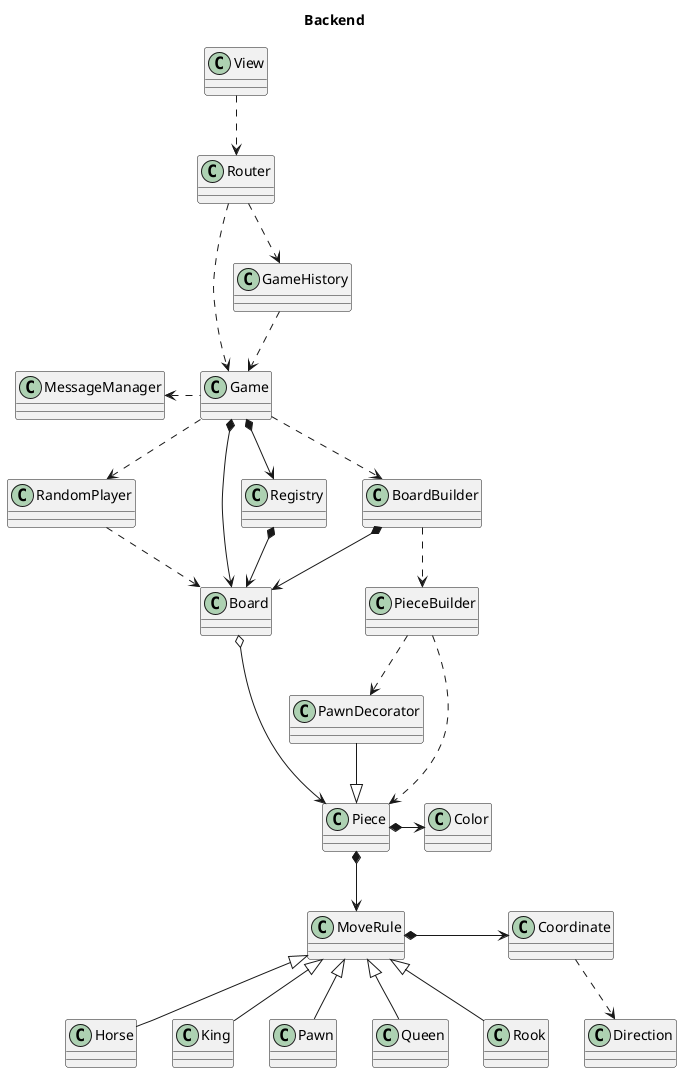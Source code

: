 '''plantuml
@startuml Chess
title Backend
top to bottom direction

View .down.> Router
Router .down.> Game
Router .down.> GameHistory
GameHistory .down.> Game

Game .down.> BoardBuilder
Game *-down-> Board
MessageManager <. Game
Game .> RandomPlayer

Board o--> Piece

BoardBuilder .down.> PieceBuilder
BoardBuilder *-down-> Board
PieceBuilder .down.> Piece
PieceBuilder -down.> PawnDecorator
PawnDecorator -down-|> Piece

Piece *-> Color
Piece *-down-> MoveRule
MoveRule *-> Coordinate
Coordinate .down.> Direction

MoveRule <|-- Horse
MoveRule <|-- King
MoveRule <|-- Pawn
MoveRule <|-- Queen
MoveRule <|-- Rook

RandomPlayer .down.> Board

Game *-down-> Registry
Registry *-down-> Board

@enduml
'''
